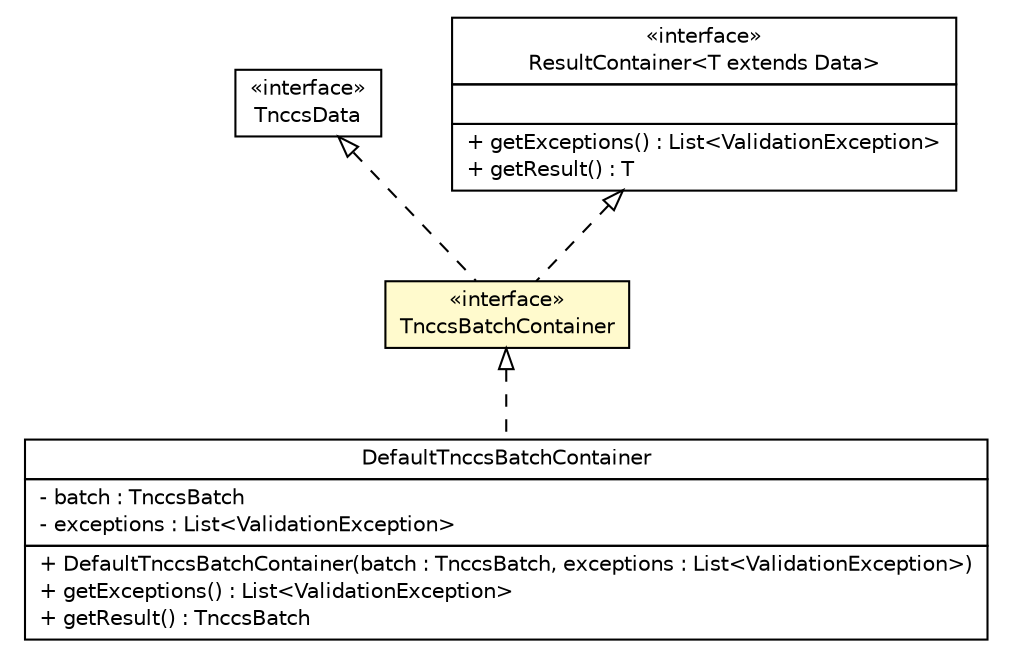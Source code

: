 #!/usr/local/bin/dot
#
# Class diagram 
# Generated by UMLGraph version R5_6 (http://www.umlgraph.org/)
#

digraph G {
	edge [fontname="Helvetica",fontsize=10,labelfontname="Helvetica",labelfontsize=10];
	node [fontname="Helvetica",fontsize=10,shape=plaintext];
	nodesep=0.25;
	ranksep=0.5;
	// de.hsbremen.tc.tnc.message.tnccs.serialize.TnccsBatchContainer
	c164427 [label=<<table title="de.hsbremen.tc.tnc.message.tnccs.serialize.TnccsBatchContainer" border="0" cellborder="1" cellspacing="0" cellpadding="2" port="p" bgcolor="lemonChiffon" href="./TnccsBatchContainer.html">
		<tr><td><table border="0" cellspacing="0" cellpadding="1">
<tr><td align="center" balign="center"> &#171;interface&#187; </td></tr>
<tr><td align="center" balign="center"> TnccsBatchContainer </td></tr>
		</table></td></tr>
		</table>>, URL="./TnccsBatchContainer.html", fontname="Helvetica", fontcolor="black", fontsize=10.0];
	// de.hsbremen.tc.tnc.message.tnccs.TnccsData
	c164439 [label=<<table title="de.hsbremen.tc.tnc.message.tnccs.TnccsData" border="0" cellborder="1" cellspacing="0" cellpadding="2" port="p" href="../TnccsData.html">
		<tr><td><table border="0" cellspacing="0" cellpadding="1">
<tr><td align="center" balign="center"> &#171;interface&#187; </td></tr>
<tr><td align="center" balign="center"> TnccsData </td></tr>
		</table></td></tr>
		</table>>, URL="../TnccsData.html", fontname="Helvetica", fontcolor="black", fontsize=10.0];
	// de.hsbremen.tc.tnc.message.ResultContainer<T extends de.hsbremen.tc.tnc.message.Data>
	c164445 [label=<<table title="de.hsbremen.tc.tnc.message.ResultContainer" border="0" cellborder="1" cellspacing="0" cellpadding="2" port="p" href="../../ResultContainer.html">
		<tr><td><table border="0" cellspacing="0" cellpadding="1">
<tr><td align="center" balign="center"> &#171;interface&#187; </td></tr>
<tr><td align="center" balign="center"> ResultContainer&lt;T extends Data&gt; </td></tr>
		</table></td></tr>
		<tr><td><table border="0" cellspacing="0" cellpadding="1">
<tr><td align="left" balign="left">  </td></tr>
		</table></td></tr>
		<tr><td><table border="0" cellspacing="0" cellpadding="1">
<tr><td align="left" balign="left"> + getExceptions() : List&lt;ValidationException&gt; </td></tr>
<tr><td align="left" balign="left"> + getResult() : T </td></tr>
		</table></td></tr>
		</table>>, URL="../../ResultContainer.html", fontname="Helvetica", fontcolor="black", fontsize=10.0];
	// org.ietf.nea.pb.batch.DefaultTnccsBatchContainer
	c164785 [label=<<table title="org.ietf.nea.pb.batch.DefaultTnccsBatchContainer" border="0" cellborder="1" cellspacing="0" cellpadding="2" port="p" href="../../../../../../../org/ietf/nea/pb/batch/DefaultTnccsBatchContainer.html">
		<tr><td><table border="0" cellspacing="0" cellpadding="1">
<tr><td align="center" balign="center"> DefaultTnccsBatchContainer </td></tr>
		</table></td></tr>
		<tr><td><table border="0" cellspacing="0" cellpadding="1">
<tr><td align="left" balign="left"> - batch : TnccsBatch </td></tr>
<tr><td align="left" balign="left"> - exceptions : List&lt;ValidationException&gt; </td></tr>
		</table></td></tr>
		<tr><td><table border="0" cellspacing="0" cellpadding="1">
<tr><td align="left" balign="left"> + DefaultTnccsBatchContainer(batch : TnccsBatch, exceptions : List&lt;ValidationException&gt;) </td></tr>
<tr><td align="left" balign="left"> + getExceptions() : List&lt;ValidationException&gt; </td></tr>
<tr><td align="left" balign="left"> + getResult() : TnccsBatch </td></tr>
		</table></td></tr>
		</table>>, URL="../../../../../../../org/ietf/nea/pb/batch/DefaultTnccsBatchContainer.html", fontname="Helvetica", fontcolor="black", fontsize=10.0];
	//de.hsbremen.tc.tnc.message.tnccs.serialize.TnccsBatchContainer implements de.hsbremen.tc.tnc.message.ResultContainer<T extends de.hsbremen.tc.tnc.message.Data>
	c164445:p -> c164427:p [dir=back,arrowtail=empty,style=dashed];
	//de.hsbremen.tc.tnc.message.tnccs.serialize.TnccsBatchContainer implements de.hsbremen.tc.tnc.message.tnccs.TnccsData
	c164439:p -> c164427:p [dir=back,arrowtail=empty,style=dashed];
	//org.ietf.nea.pb.batch.DefaultTnccsBatchContainer implements de.hsbremen.tc.tnc.message.tnccs.serialize.TnccsBatchContainer
	c164427:p -> c164785:p [dir=back,arrowtail=empty,style=dashed];
}

